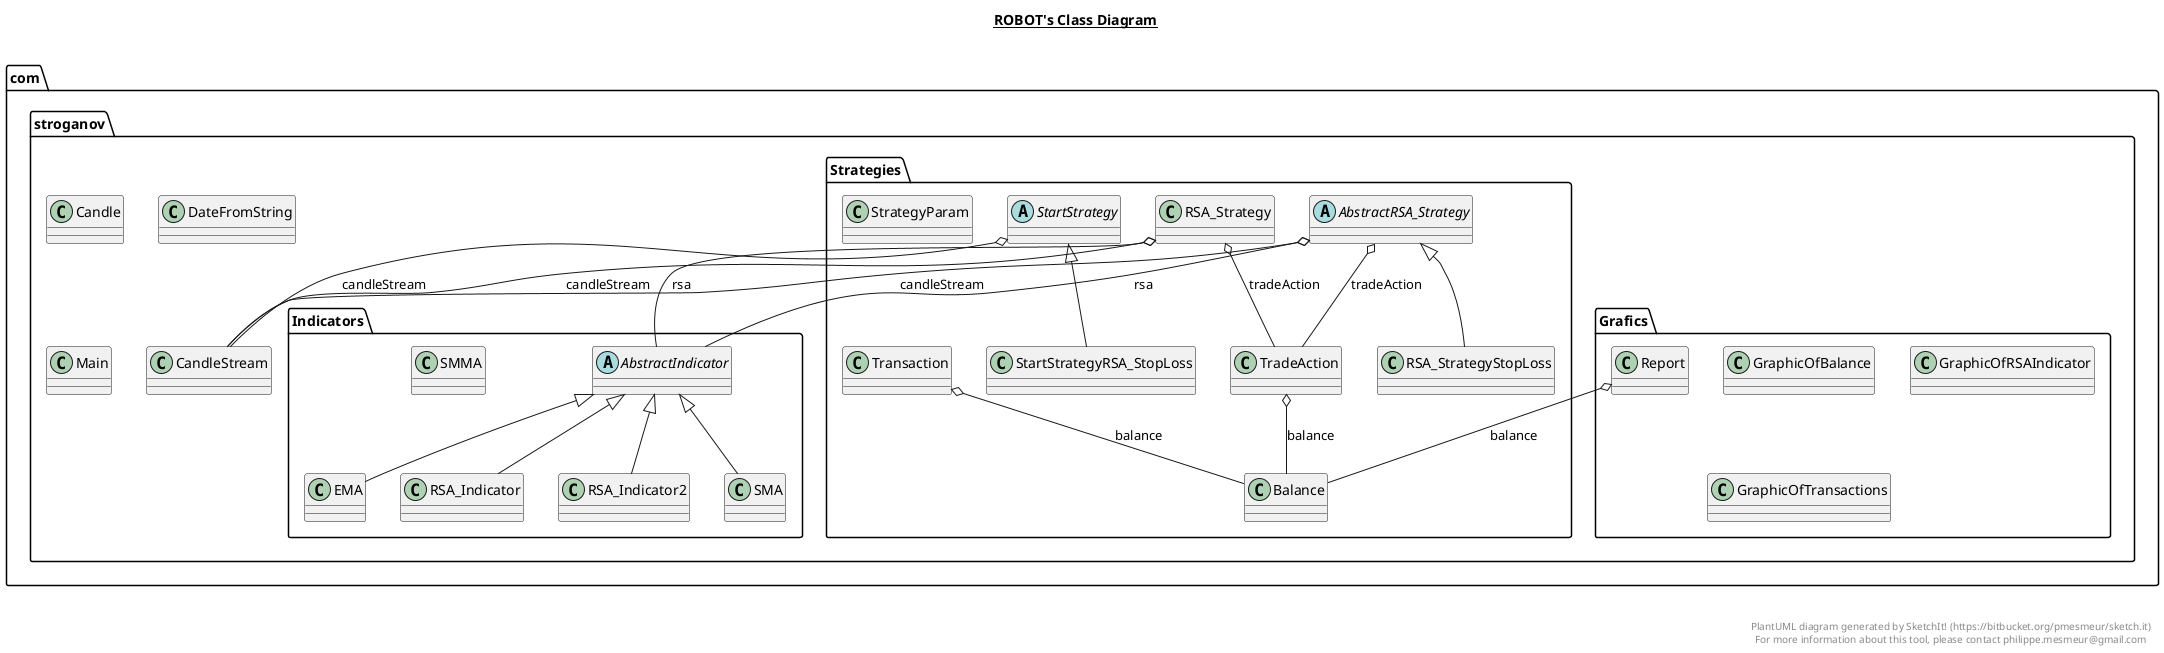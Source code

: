 @startuml

title __ROBOT's Class Diagram__\n

  namespace com.stroganov {
    class com.stroganov.Candle {
    }
  }
  

  namespace com.stroganov {
    class com.stroganov.CandleStream {
    }
  }
  

  namespace com.stroganov {
    class com.stroganov.DateFromString {
    }
  }
  

  namespace com.stroganov {
    namespace Grafics {
      class com.stroganov.Grafics.GraphicOfBalance {
      }
    }
  }
  

  namespace com.stroganov {
    namespace Grafics {
      class com.stroganov.Grafics.GraphicOfRSAIndicator {
      }
    }
  }
  

  namespace com.stroganov {
    namespace Grafics {
      class com.stroganov.Grafics.GraphicOfTransactions {
      }
    }
  }
  

  namespace com.stroganov {
    namespace Grafics {
      class com.stroganov.Grafics.Report {
      }
    }
  }
  

  namespace com.stroganov {
    namespace Indicators {
      abstract class com.stroganov.Indicators.AbstractIndicator {
      }
    }
  }
  

  namespace com.stroganov {
    namespace Indicators {
      class com.stroganov.Indicators.EMA {
      }
    }
  }
  

  namespace com.stroganov {
    namespace Indicators {
      class com.stroganov.Indicators.RSA_Indicator {
      }
    }
  }
  

  namespace com.stroganov {
    namespace Indicators {
      class com.stroganov.Indicators.RSA_Indicator2 {
      }
    }
  }
  

  namespace com.stroganov {
    namespace Indicators {
      class com.stroganov.Indicators.SMA {
      }
    }
  }
  

  namespace com.stroganov {
    namespace Indicators {
      class com.stroganov.Indicators.SMMA {
      }
    }
  }
  

  namespace com.stroganov {
    class com.stroganov.Main {
    }
  }
  

  namespace com.stroganov {
    namespace Strategies {
      abstract class com.stroganov.Strategies.AbstractRSA_Strategy {
      }
    }
  }
  

  namespace com.stroganov {
    namespace Strategies {
      class com.stroganov.Strategies.Balance {
      }
    }
  }
  

  namespace com.stroganov {
    namespace Strategies {
      class com.stroganov.Strategies.RSA_Strategy {
      }
    }
  }
  

  namespace com.stroganov {
    namespace Strategies {
      class com.stroganov.Strategies.RSA_StrategyStopLoss {
      }
    }
  }
  

  namespace com.stroganov {
    namespace Strategies {
      abstract class com.stroganov.Strategies.StartStrategy {
      }
    }
  }
  

  namespace com.stroganov {
    namespace Strategies {
      class com.stroganov.Strategies.StartStrategyRSA_StopLoss {
      }
    }
  }
  

  namespace com.stroganov {
    namespace Strategies {
      class com.stroganov.Strategies.StrategyParam {
      }
    }
  }
  

  namespace com.stroganov {
    namespace Strategies {
      class com.stroganov.Strategies.TradeAction {
      }
    }
  }
  

  namespace com.stroganov {
    namespace Strategies {
      class com.stroganov.Strategies.Transaction {
      }
    }
  }
  

  com.stroganov.Grafics.Report o-- com.stroganov.Strategies.Balance : balance
  com.stroganov.Indicators.EMA -up-|> com.stroganov.Indicators.AbstractIndicator
  com.stroganov.Indicators.RSA_Indicator -up-|> com.stroganov.Indicators.AbstractIndicator
  com.stroganov.Indicators.RSA_Indicator2 -up-|> com.stroganov.Indicators.AbstractIndicator
  com.stroganov.Indicators.SMA -up-|> com.stroganov.Indicators.AbstractIndicator
  com.stroganov.Strategies.AbstractRSA_Strategy o-- com.stroganov.CandleStream : candleStream
  com.stroganov.Strategies.AbstractRSA_Strategy o-- com.stroganov.Indicators.AbstractIndicator : rsa
  com.stroganov.Strategies.AbstractRSA_Strategy o-- com.stroganov.Strategies.TradeAction : tradeAction
  com.stroganov.Strategies.RSA_Strategy o-- com.stroganov.CandleStream : candleStream
  com.stroganov.Strategies.RSA_Strategy o-- com.stroganov.Indicators.AbstractIndicator : rsa
  com.stroganov.Strategies.RSA_Strategy o-- com.stroganov.Strategies.TradeAction : tradeAction
  com.stroganov.Strategies.RSA_StrategyStopLoss -up-|> com.stroganov.Strategies.AbstractRSA_Strategy
  com.stroganov.Strategies.StartStrategy o-- com.stroganov.CandleStream : candleStream
  com.stroganov.Strategies.StartStrategyRSA_StopLoss -up-|> com.stroganov.Strategies.StartStrategy
  com.stroganov.Strategies.TradeAction o-- com.stroganov.Strategies.Balance : balance
  com.stroganov.Strategies.Transaction o-- com.stroganov.Strategies.Balance : balance


right footer


PlantUML diagram generated by SketchIt! (https://bitbucket.org/pmesmeur/sketch.it)
For more information about this tool, please contact philippe.mesmeur@gmail.com
endfooter

@enduml

